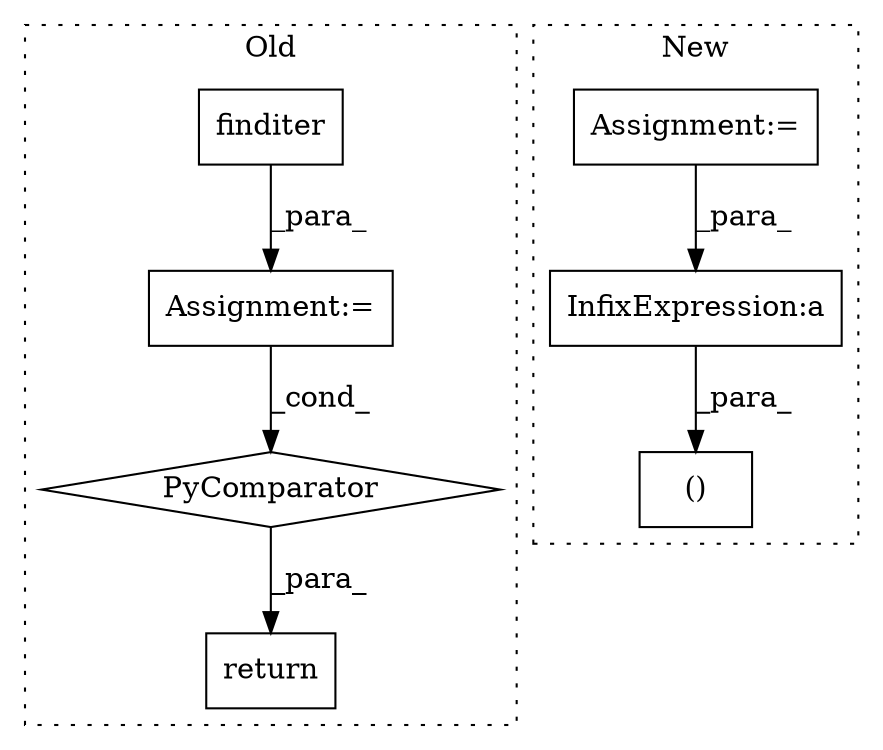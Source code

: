 digraph G {
subgraph cluster0 {
1 [label="finditer" a="32" s="4138,4173" l="9,1" shape="box"];
3 [label="Assignment:=" a="7" s="4128" l="55" shape="box"];
6 [label="PyComparator" a="113" s="4348" l="28" shape="diamond"];
7 [label="return" a="41" s="4429" l="7" shape="box"];
label = "Old";
style="dotted";
}
subgraph cluster1 {
2 [label="()" a="106" s="4684" l="18" shape="box"];
4 [label="Assignment:=" a="7" s="4597" l="1" shape="box"];
5 [label="InfixExpression:a" a="27" s="4637" l="3" shape="box"];
label = "New";
style="dotted";
}
1 -> 3 [label="_para_"];
3 -> 6 [label="_cond_"];
4 -> 5 [label="_para_"];
5 -> 2 [label="_para_"];
6 -> 7 [label="_para_"];
}